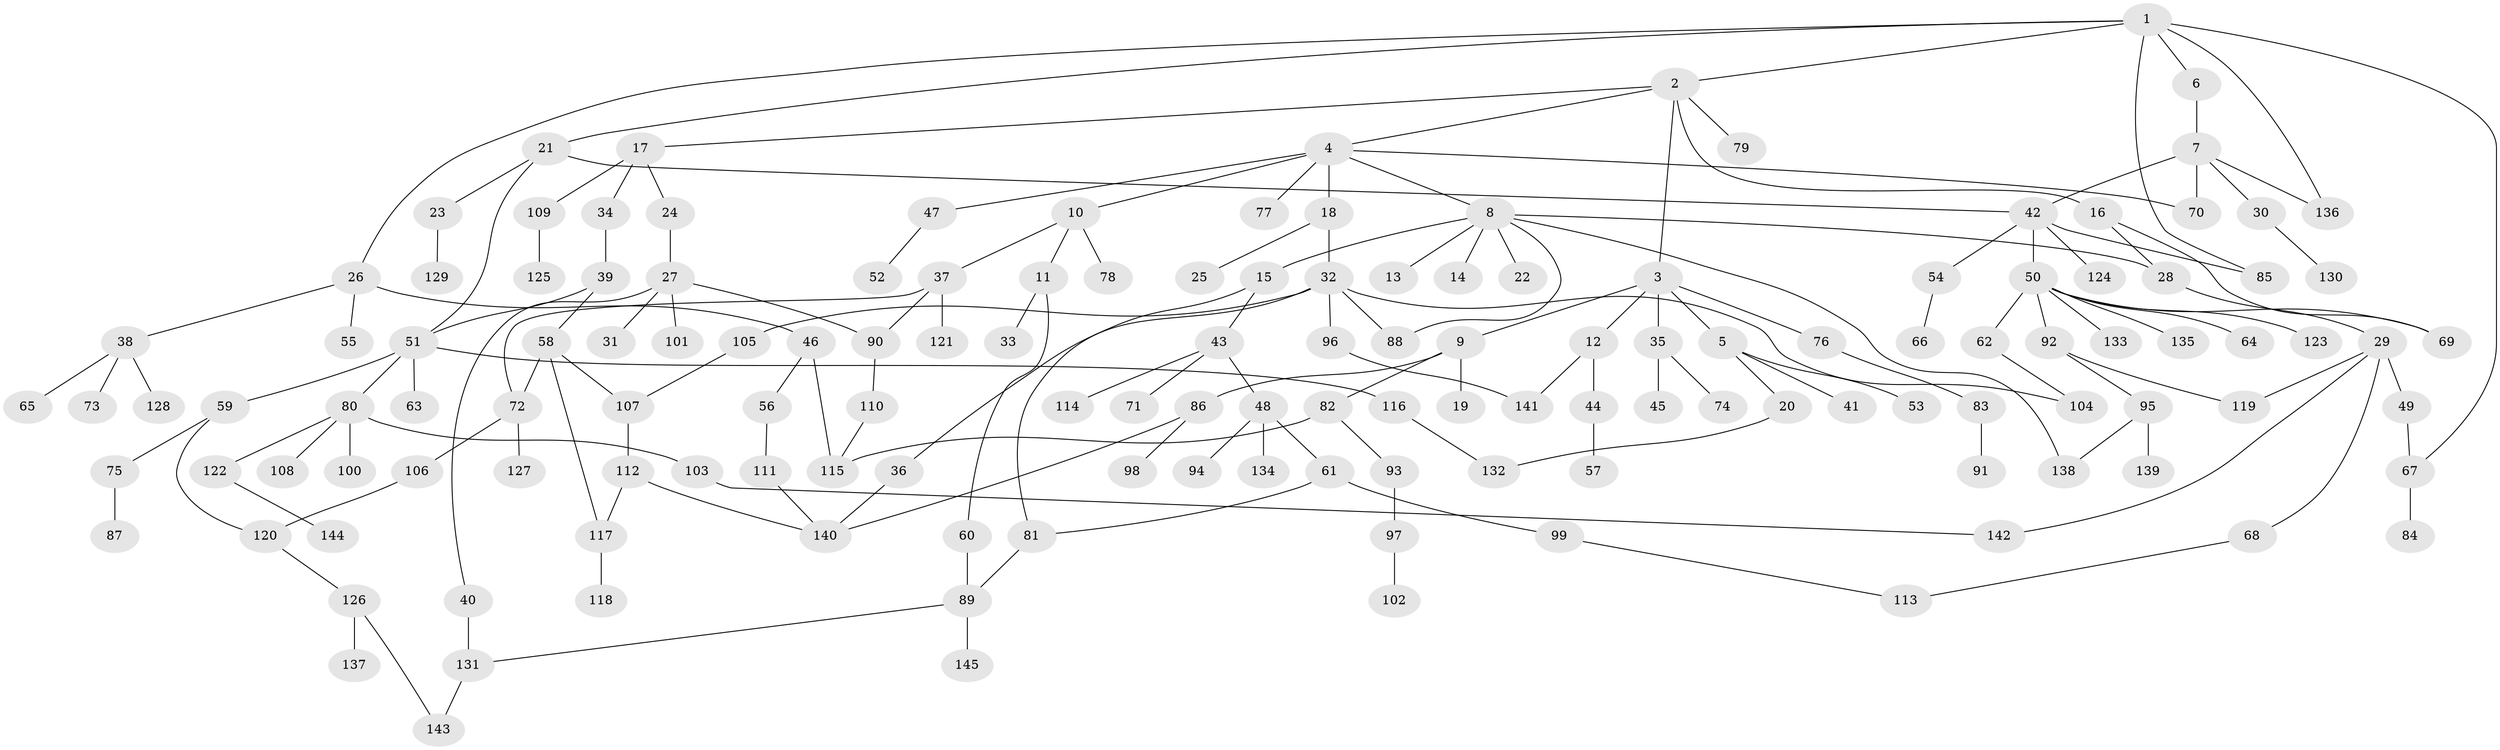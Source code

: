 // Generated by graph-tools (version 1.1) at 2025/13/03/09/25 04:13:19]
// undirected, 145 vertices, 174 edges
graph export_dot {
graph [start="1"]
  node [color=gray90,style=filled];
  1;
  2;
  3;
  4;
  5;
  6;
  7;
  8;
  9;
  10;
  11;
  12;
  13;
  14;
  15;
  16;
  17;
  18;
  19;
  20;
  21;
  22;
  23;
  24;
  25;
  26;
  27;
  28;
  29;
  30;
  31;
  32;
  33;
  34;
  35;
  36;
  37;
  38;
  39;
  40;
  41;
  42;
  43;
  44;
  45;
  46;
  47;
  48;
  49;
  50;
  51;
  52;
  53;
  54;
  55;
  56;
  57;
  58;
  59;
  60;
  61;
  62;
  63;
  64;
  65;
  66;
  67;
  68;
  69;
  70;
  71;
  72;
  73;
  74;
  75;
  76;
  77;
  78;
  79;
  80;
  81;
  82;
  83;
  84;
  85;
  86;
  87;
  88;
  89;
  90;
  91;
  92;
  93;
  94;
  95;
  96;
  97;
  98;
  99;
  100;
  101;
  102;
  103;
  104;
  105;
  106;
  107;
  108;
  109;
  110;
  111;
  112;
  113;
  114;
  115;
  116;
  117;
  118;
  119;
  120;
  121;
  122;
  123;
  124;
  125;
  126;
  127;
  128;
  129;
  130;
  131;
  132;
  133;
  134;
  135;
  136;
  137;
  138;
  139;
  140;
  141;
  142;
  143;
  144;
  145;
  1 -- 2;
  1 -- 6;
  1 -- 21;
  1 -- 26;
  1 -- 67;
  1 -- 136;
  1 -- 85;
  2 -- 3;
  2 -- 4;
  2 -- 16;
  2 -- 17;
  2 -- 79;
  3 -- 5;
  3 -- 9;
  3 -- 12;
  3 -- 35;
  3 -- 76;
  4 -- 8;
  4 -- 10;
  4 -- 18;
  4 -- 47;
  4 -- 70;
  4 -- 77;
  5 -- 20;
  5 -- 41;
  5 -- 53;
  6 -- 7;
  7 -- 30;
  7 -- 70;
  7 -- 136;
  7 -- 42;
  8 -- 13;
  8 -- 14;
  8 -- 15;
  8 -- 22;
  8 -- 138;
  8 -- 28;
  8 -- 88;
  9 -- 19;
  9 -- 82;
  9 -- 86;
  10 -- 11;
  10 -- 37;
  10 -- 78;
  11 -- 33;
  11 -- 60;
  12 -- 44;
  12 -- 141;
  15 -- 36;
  15 -- 43;
  16 -- 28;
  16 -- 69;
  17 -- 24;
  17 -- 34;
  17 -- 109;
  18 -- 25;
  18 -- 32;
  20 -- 132;
  21 -- 23;
  21 -- 42;
  21 -- 51;
  23 -- 129;
  24 -- 27;
  26 -- 38;
  26 -- 46;
  26 -- 55;
  27 -- 31;
  27 -- 40;
  27 -- 101;
  27 -- 90;
  28 -- 29;
  29 -- 49;
  29 -- 68;
  29 -- 119;
  29 -- 142;
  30 -- 130;
  32 -- 81;
  32 -- 88;
  32 -- 96;
  32 -- 104;
  32 -- 105;
  34 -- 39;
  35 -- 45;
  35 -- 74;
  36 -- 140;
  37 -- 72;
  37 -- 90;
  37 -- 121;
  38 -- 65;
  38 -- 73;
  38 -- 128;
  39 -- 58;
  39 -- 51;
  40 -- 131;
  42 -- 50;
  42 -- 54;
  42 -- 85;
  42 -- 124;
  43 -- 48;
  43 -- 71;
  43 -- 114;
  44 -- 57;
  46 -- 56;
  46 -- 115;
  47 -- 52;
  48 -- 61;
  48 -- 94;
  48 -- 134;
  49 -- 67;
  50 -- 62;
  50 -- 64;
  50 -- 92;
  50 -- 123;
  50 -- 133;
  50 -- 135;
  50 -- 69;
  51 -- 59;
  51 -- 63;
  51 -- 80;
  51 -- 116;
  54 -- 66;
  56 -- 111;
  58 -- 107;
  58 -- 72;
  58 -- 117;
  59 -- 75;
  59 -- 120;
  60 -- 89;
  61 -- 99;
  61 -- 81;
  62 -- 104;
  67 -- 84;
  68 -- 113;
  72 -- 106;
  72 -- 127;
  75 -- 87;
  76 -- 83;
  80 -- 100;
  80 -- 103;
  80 -- 108;
  80 -- 122;
  81 -- 89;
  82 -- 93;
  82 -- 115;
  83 -- 91;
  86 -- 98;
  86 -- 140;
  89 -- 145;
  89 -- 131;
  90 -- 110;
  92 -- 95;
  92 -- 119;
  93 -- 97;
  95 -- 138;
  95 -- 139;
  96 -- 141;
  97 -- 102;
  99 -- 113;
  103 -- 142;
  105 -- 107;
  106 -- 120;
  107 -- 112;
  109 -- 125;
  110 -- 115;
  111 -- 140;
  112 -- 117;
  112 -- 140;
  116 -- 132;
  117 -- 118;
  120 -- 126;
  122 -- 144;
  126 -- 137;
  126 -- 143;
  131 -- 143;
}
